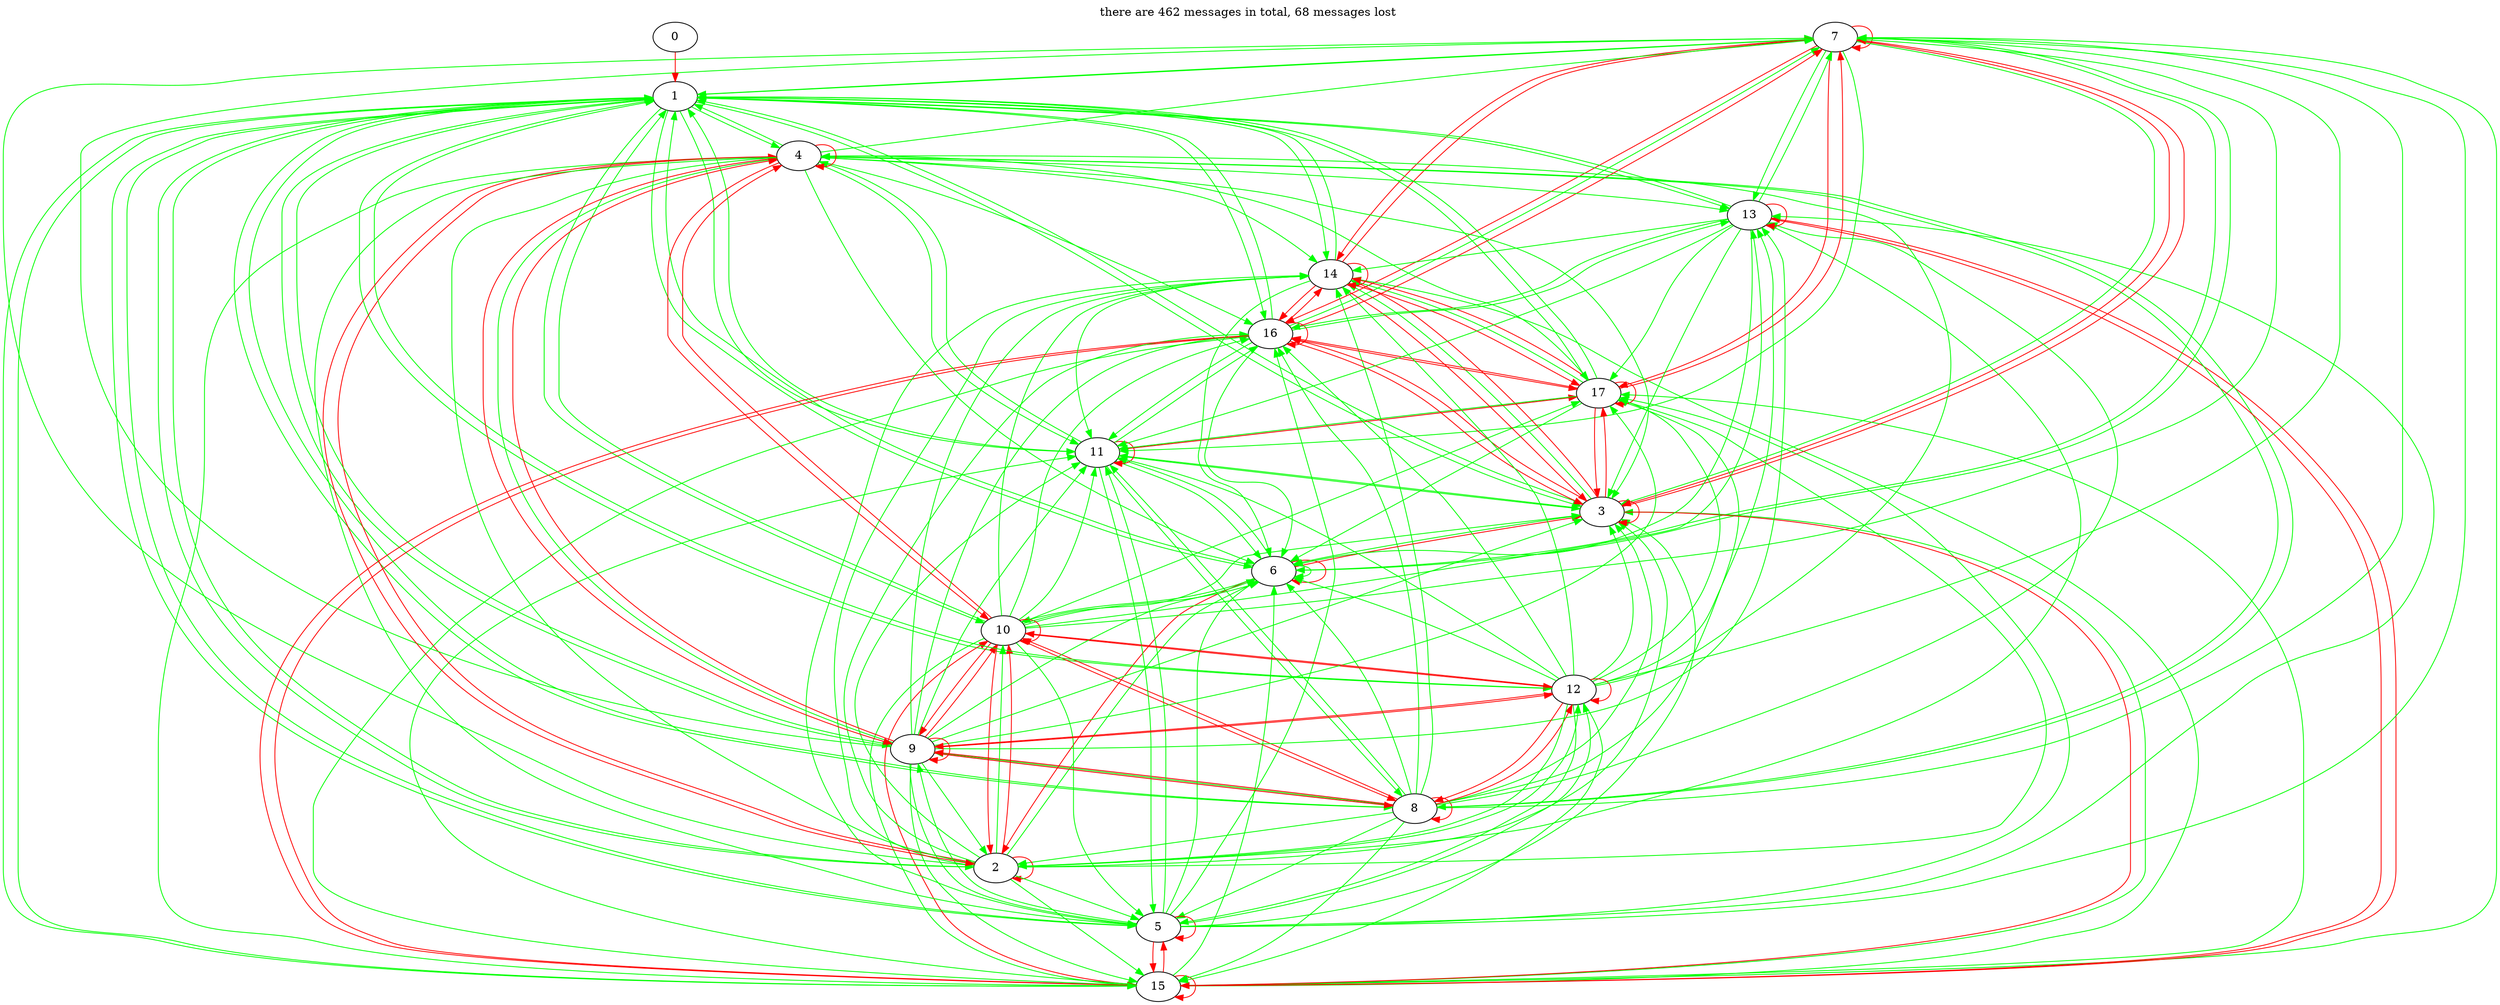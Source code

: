 digraph overview { 
labelloc = "t" ; 
label = "there are 462 messages in total, 68 messages lost "; 
 7 -> 1  [color = green] ; 
15 -> 7  [color = green] ; 
1 -> 8  [color = green] ; 
7 -> 6  [color = green] ; 
2 -> 5  [color = green] ; 
10 -> 3  [color = green] ; 
3 -> 11  [color = green] ; 
1 -> 5  [color = green] ; 
10 -> 15  [color = green] ; 
10 -> 5  [color = green] ; 
2 -> 17  [color = green] ; 
11 -> 6  [color = green] ; 
6 -> 7  [color = green] ; 
8 -> 9  [color = green] ; 
9 -> 16  [color = green] ; 
15 -> 14  [color = green] ; 
11 -> 5  [color = green] ; 
16 -> 13  [color = green] ; 
14 -> 1  [color = green] ; 
6 -> 10  [color = green] ; 
11 -> 1  [color = green] ; 
5 -> 1  [color = green] ; 
5 -> 13  [color = green] ; 
12 -> 1  [color = green] ; 
4 -> 17  [color = green] ; 
13 -> 17  [color = green] ; 
14 -> 11  [color = green] ; 
4 -> 7  [color = green] ; 
12 -> 17  [color = green] ; 
2 -> 10  [color = green] ; 
16 -> 6  [color = green] ; 
12 -> 5  [color = green] ; 
6 -> 6  [color = green] ; 
5 -> 11  [color = green] ; 
15 -> 1  [color = green] ; 
15 -> 11  [color = green] ; 
3 -> 1  [color = green] ; 
9 -> 1  [color = green] ; 
13 -> 1  [color = green] ; 
6 -> 1  [color = green] ; 
4 -> 1  [color = green] ; 
5 -> 9  [color = green] ; 
11 -> 4  [color = green] ; 
8 -> 1  [color = green] ; 
2 -> 13  [color = green] ; 
8 -> 11  [color = green] ; 
12 -> 2  [color = green] ; 
14 -> 6  [color = green] ; 
8 -> 17  [color = green] ; 
5 -> 17  [color = green] ; 
13 -> 11  [color = green] ; 
9 -> 13  [color = green] ; 
1 -> 6  [color = green] ; 
1 -> 11  [color = green] ; 
10 -> 1  [color = green] ; 
3 -> 6  [color = green] ; 
8 -> 13  [color = green] ; 
11 -> 16  [color = green] ; 
1 -> 12  [color = green] ; 
11 -> 3  [color = green] ; 
6 -> 11  [color = green] ; 
7 -> 3  [color = green] ; 
1 -> 10  [color = green] ; 
4 -> 6  [color = green] ; 
16 -> 1  [color = green] ; 
8 -> 3  [color = green] ; 
16 -> 15  [color = green] ; 
4 -> 11  [color = green] ; 
10 -> 7  [color = green] ; 
1 -> 9  [color = green] ; 
7 -> 13  [color = green] ; 
4 -> 13  [color = green] ; 
11 -> 8  [color = green] ; 
2 -> 15  [color = green] ; 
4 -> 5  [color = green] ; 
1 -> 4  [color = green] ; 
12 -> 16  [color = green] ; 
2 -> 6  [color = green] ; 
8 -> 2  [color = green] ; 
10 -> 13  [color = green] ; 
9 -> 15  [color = green] ; 
8 -> 15  [color = green] ; 
17 -> 14  [color = green] ; 
12 -> 7  [color = green] ; 
12 -> 15  [color = green] ; 
12 -> 11  [color = green] ; 
12 -> 3  [color = green] ; 
10 -> 16  [color = green] ; 
5 -> 7  [color = green] ; 
12 -> 13  [color = green] ; 
17 -> 1  [color = green] ; 
5 -> 12  [color = green] ; 
9 -> 7  [color = green] ; 
7 -> 11  [color = green] ; 
8 -> 16  [color = green] ; 
10 -> 14  [color = green] ; 
5 -> 16  [color = green] ; 
10 -> 6  [color = green] ; 
1 -> 16  [color = green] ; 
1 -> 3  [color = green] ; 
1 -> 15  [color = green] ; 
4 -> 8  [color = green] ; 
2 -> 14  [color = green] ; 
10 -> 11  [color = green] ; 
2 -> 7  [color = green] ; 
9 -> 14  [color = green] ; 
4 -> 2  [color = green] ; 
13 -> 6  [color = green] ; 
1 -> 14  [color = green] ; 
15 -> 17  [color = green] ; 
13 -> 7  [color = green] ; 
15 -> 3  [color = green] ; 
17 -> 6  [color = green] ; 
9 -> 17  [color = green] ; 
12 -> 4  [color = green] ; 
9 -> 6  [color = green] ; 
8 -> 4  [color = green] ; 
4 -> 14  [color = green] ; 
12 -> 6  [color = green] ; 
10 -> 17  [color = green] ; 
5 -> 3  [color = green] ; 
1 -> 17  [color = green] ; 
1 -> 13  [color = green] ; 
4 -> 15  [color = green] ; 
2 -> 11  [color = green] ; 
2 -> 16  [color = green] ; 
1 -> 7  [color = green] ; 
13 -> 3  [color = green] ; 
2 -> 3  [color = green] ; 
1 -> 2  [color = green] ; 
16 -> 11  [color = green] ; 
3 -> 14  [color = green] ; 
2 -> 1  [color = green] ; 
15 -> 6  [color = green] ; 
4 -> 3  [color = green] ; 
8 -> 7  [color = green] ; 
8 -> 5  [color = green] ; 
16 -> 7  [color = green] ; 
9 -> 3  [color = green] ; 
9 -> 4  [color = green] ; 
13 -> 14  [color = green] ; 
5 -> 14  [color = green] ; 
17 -> 11  [color = green] ; 
9 -> 5  [color = green] ; 
8 -> 6  [color = green] ; 
13 -> 16  [color = green] ; 
5 -> 6  [color = green] ; 
4 -> 16  [color = green] ; 
12 -> 14  [color = green] ; 
9 -> 2  [color = green] ; 
2 -> 12  [color = green] ; 
8 -> 14  [color = green] ; 
9 -> 11  [color = green] ; 
9 -> 10  [color = red] ; 
8 -> 10  [color = red] ; 
8 -> 9  [color = red] ; 
10 -> 12  [color = red] ; 
5 -> 15  [color = red] ; 
16 -> 14  [color = red] ; 
14 -> 14  [color = red] ; 
4 -> 10  [color = red] ; 
14 -> 16  [color = red] ; 
7 -> 7  [color = red] ; 
12 -> 10  [color = red] ; 
2 -> 10  [color = red] ; 
17 -> 17  [color = red] ; 
13 -> 15  [color = red] ; 
6 -> 6  [color = red] ; 
7 -> 16  [color = red] ; 
6 -> 2  [color = red] ; 
4 -> 4  [color = red] ; 
10 -> 10  [color = red] ; 
12 -> 9  [color = red] ; 
6 -> 3  [color = red] ; 
14 -> 3  [color = red] ; 
13 -> 13  [color = red] ; 
7 -> 14  [color = red] ; 
7 -> 3  [color = red] ; 
16 -> 15  [color = red] ; 
9 -> 8  [color = red] ; 
15 -> 10  [color = red] ; 
10 -> 2  [color = red] ; 
17 -> 14  [color = red] ; 
17 -> 7  [color = red] ; 
12 -> 8  [color = red] ; 
8 -> 8  [color = red] ; 
4 -> 9  [color = red] ; 
15 -> 13  [color = red] ; 
15 -> 15  [color = red] ; 
15 -> 16  [color = red] ; 
11 -> 17  [color = red] ; 
14 -> 7  [color = red] ; 
15 -> 5  [color = red] ; 
16 -> 17  [color = red] ; 
7 -> 17  [color = red] ; 
11 -> 11  [color = red] ; 
2 -> 2  [color = red] ; 
5 -> 5  [color = red] ; 
16 -> 16  [color = red] ; 
4 -> 2  [color = red] ; 
2 -> 4  [color = red] ; 
3 -> 7  [color = red] ; 
3 -> 15  [color = red] ; 
10 -> 9  [color = red] ; 
0 -> 1  [color = red] ; 
12 -> 12  [color = red] ; 
10 -> 4  [color = red] ; 
17 -> 3  [color = red] ; 
3 -> 3  [color = red] ; 
3 -> 16  [color = red] ; 
3 -> 14  [color = red] ; 
3 -> 17  [color = red] ; 
8 -> 12  [color = red] ; 
14 -> 17  [color = red] ; 
9 -> 9  [color = red] ; 
16 -> 7  [color = red] ; 
9 -> 4  [color = red] ; 
10 -> 8  [color = red] ; 
9 -> 12  [color = red] ; 
17 -> 16  [color = red] ; 
16 -> 3  [color = red] ; 
}